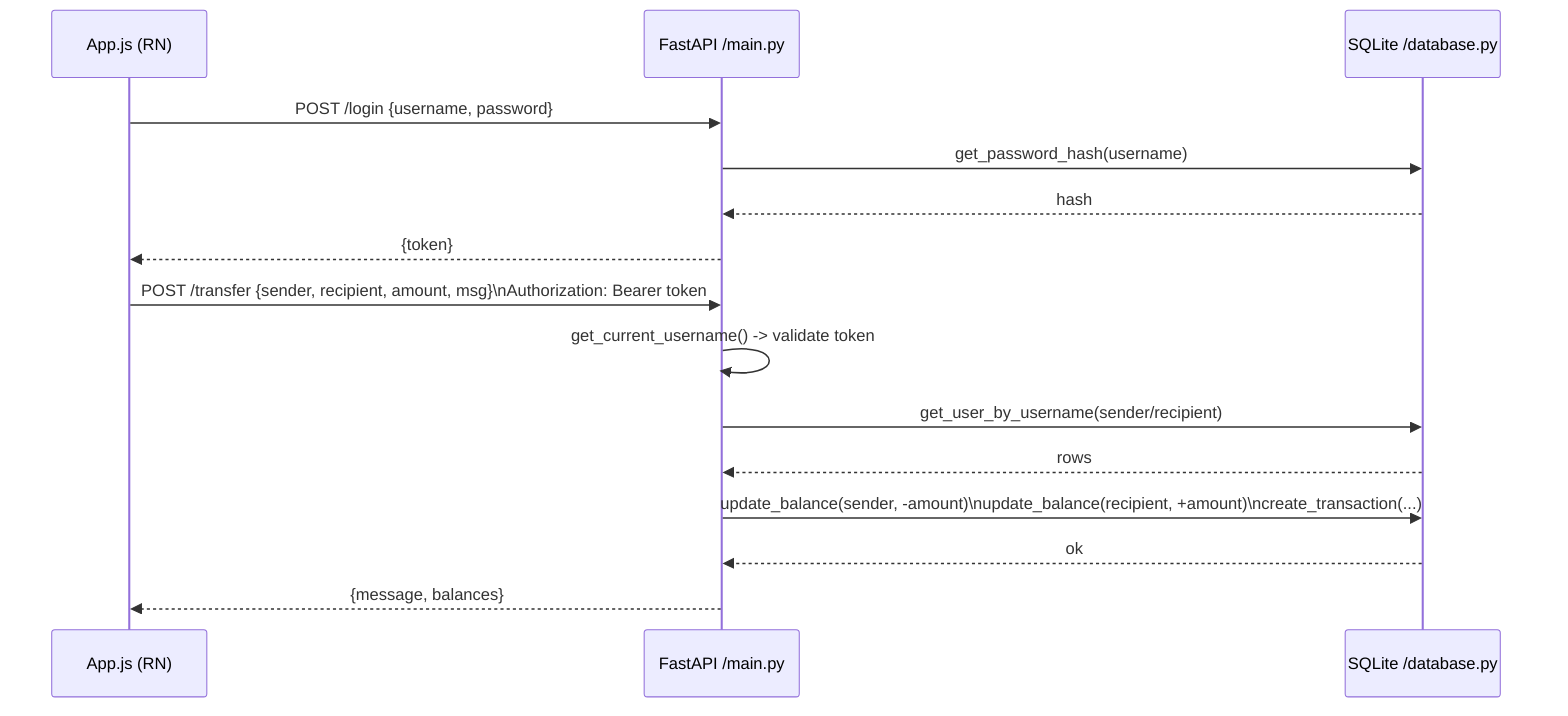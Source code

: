 sequenceDiagram
  participant RN as App.js (RN)
  participant API as FastAPI /main.py
  participant DB as SQLite /database.py

  RN->>API: POST /login {username, password}
  API->>DB: get_password_hash(username)
  DB-->>API: hash
  API-->>RN: {token}

  RN->>API: POST /transfer {sender, recipient, amount, msg}\nAuthorization: Bearer token
  API->>API: get_current_username() -> validate token
  API->>DB: get_user_by_username(sender/recipient)
  DB-->>API: rows
  API->>DB: update_balance(sender, -amount)\nupdate_balance(recipient, +amount)\ncreate_transaction(...)
  DB-->>API: ok
  API-->>RN: {message, balances}